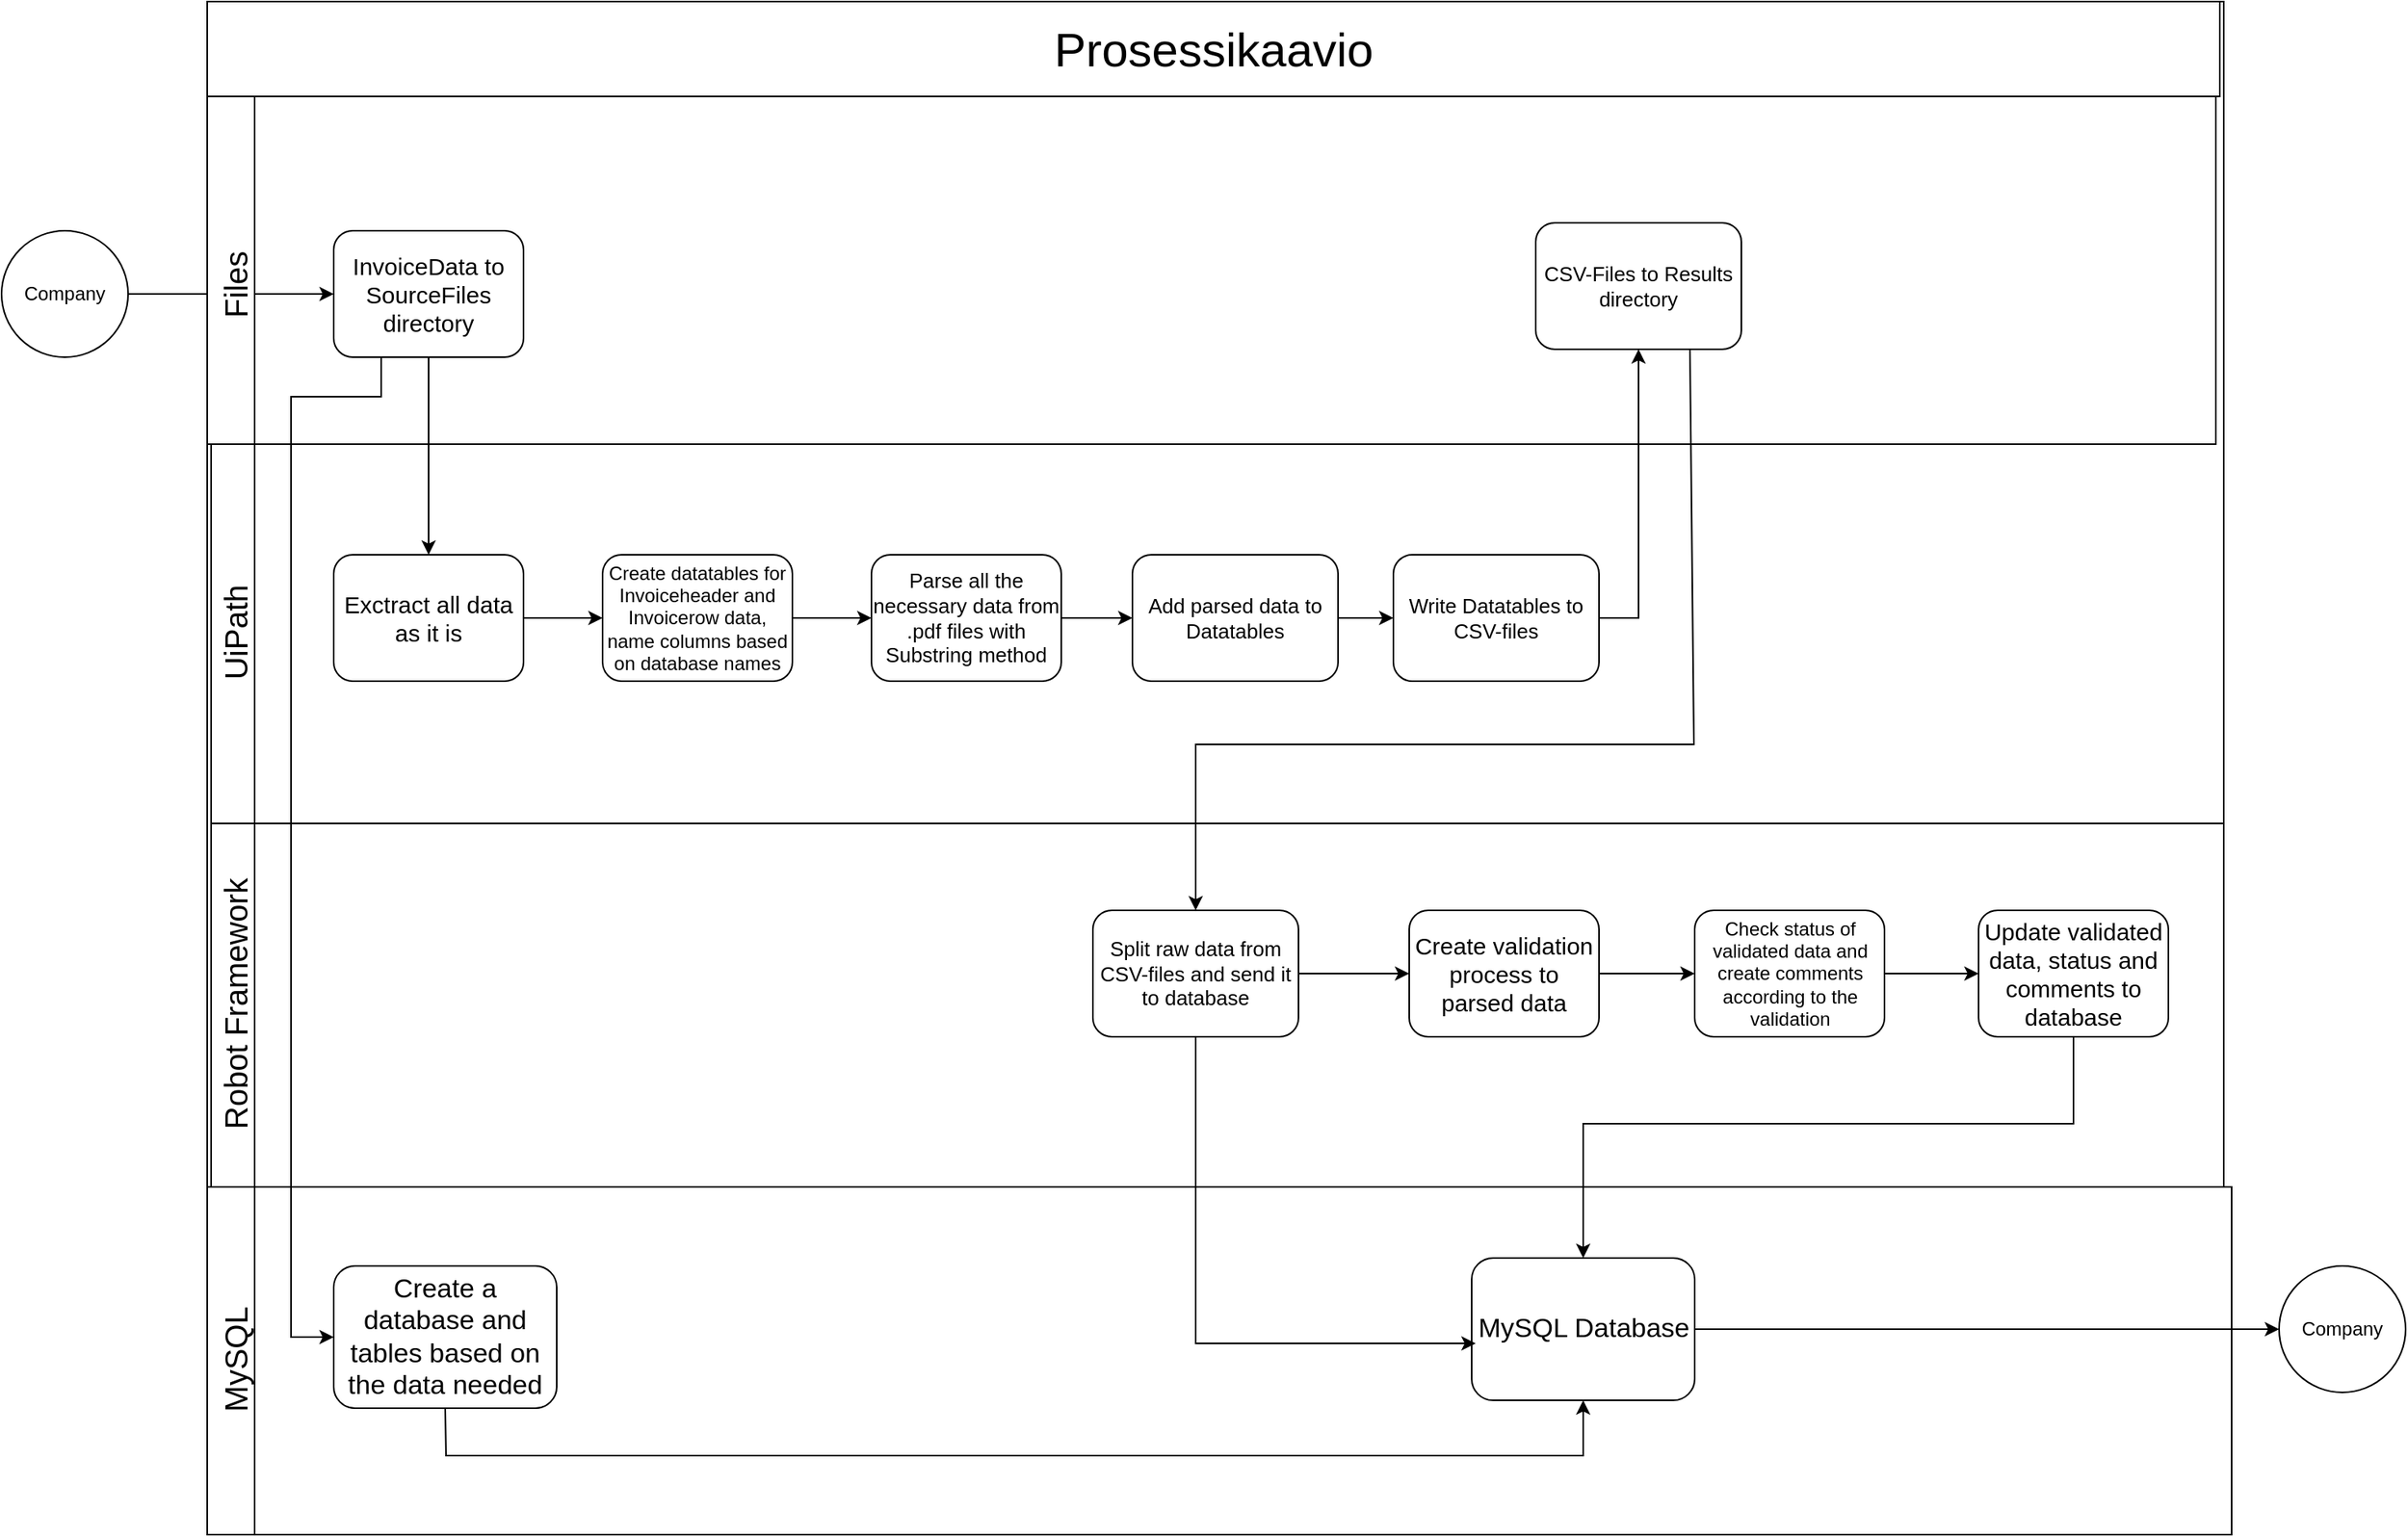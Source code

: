 <mxfile version="26.0.7">
  <diagram name="Page-1" id="A3d4FYdrrXB75YcRWw5F">
    <mxGraphModel dx="1500" dy="746" grid="1" gridSize="10" guides="1" tooltips="1" connect="1" arrows="1" fold="1" page="1" pageScale="1" pageWidth="827" pageHeight="1169" math="0" shadow="0">
      <root>
        <mxCell id="0" />
        <mxCell id="1" parent="0" />
        <mxCell id="RAeNe3XWdYtbtNCCi8Cj-2" value="" style="rounded=0;whiteSpace=wrap;html=1;" parent="1" vertex="1">
          <mxGeometry x="215" y="30" width="1270" height="970" as="geometry" />
        </mxCell>
        <mxCell id="RAeNe3XWdYtbtNCCi8Cj-3" value="" style="whiteSpace=wrap;html=1;" parent="1" vertex="1">
          <mxGeometry x="240" y="90" width="1240" height="220" as="geometry" />
        </mxCell>
        <mxCell id="RAeNe3XWdYtbtNCCi8Cj-4" value="" style="shape=mxgraph.bpmn.shape;html=1;verticalLabelPosition=bottom;labelBackgroundColor=#ffffff;verticalAlign=top;perimeter=ellipsePerimeter;outline=standard;symbol=general;" parent="1" vertex="1">
          <mxGeometry x="80" y="175" width="80" height="80" as="geometry" />
        </mxCell>
        <mxCell id="RAeNe3XWdYtbtNCCi8Cj-5" value="&lt;span style=&quot;font-size: 15px;&quot;&gt;InvoiceData to SourceFiles directory&lt;/span&gt;" style="shape=ext;rounded=1;html=1;whiteSpace=wrap;" parent="1" vertex="1">
          <mxGeometry x="290" y="175" width="120" height="80" as="geometry" />
        </mxCell>
        <mxCell id="RAeNe3XWdYtbtNCCi8Cj-7" value="&lt;font style=&quot;font-size: 15px;&quot;&gt;Exctract all data as it is&lt;/font&gt;" style="shape=ext;rounded=1;html=1;whiteSpace=wrap;" parent="1" vertex="1">
          <mxGeometry x="290" y="380" width="120" height="80" as="geometry" />
        </mxCell>
        <mxCell id="RAeNe3XWdYtbtNCCi8Cj-9" style="edgeStyle=orthogonalEdgeStyle;rounded=0;html=1;jettySize=auto;orthogonalLoop=1;" parent="1" source="RAeNe3XWdYtbtNCCi8Cj-4" target="RAeNe3XWdYtbtNCCi8Cj-5" edge="1">
          <mxGeometry relative="1" as="geometry" />
        </mxCell>
        <mxCell id="RAeNe3XWdYtbtNCCi8Cj-10" style="edgeStyle=orthogonalEdgeStyle;rounded=0;html=1;jettySize=auto;orthogonalLoop=1;" parent="1" source="RAeNe3XWdYtbtNCCi8Cj-5" target="RAeNe3XWdYtbtNCCi8Cj-7" edge="1">
          <mxGeometry relative="1" as="geometry" />
        </mxCell>
        <mxCell id="RAeNe3XWdYtbtNCCi8Cj-11" value="&lt;font style=&quot;font-size: 30px;&quot;&gt;Prosessikaavio&lt;/font&gt;" style="whiteSpace=wrap;html=1;" parent="1" vertex="1">
          <mxGeometry x="210" y="30" width="1272.5" height="60" as="geometry" />
        </mxCell>
        <mxCell id="RAeNe3XWdYtbtNCCi8Cj-12" value="" style="whiteSpace=wrap;html=1;" parent="1" vertex="1">
          <mxGeometry x="210" y="90" width="30" height="910" as="geometry" />
        </mxCell>
        <mxCell id="RAeNe3XWdYtbtNCCi8Cj-13" value="" style="whiteSpace=wrap;html=1;direction=south;" parent="1" vertex="1">
          <mxGeometry x="210" y="90" width="30" height="220" as="geometry" />
        </mxCell>
        <mxCell id="RAeNe3XWdYtbtNCCi8Cj-14" value="" style="whiteSpace=wrap;html=1;direction=south;" parent="1" vertex="1">
          <mxGeometry x="212.5" y="310" width="27.5" height="240" as="geometry" />
        </mxCell>
        <mxCell id="RAeNe3XWdYtbtNCCi8Cj-15" value="" style="whiteSpace=wrap;html=1;direction=south;" parent="1" vertex="1">
          <mxGeometry x="212.5" y="550" width="30" height="230" as="geometry" />
        </mxCell>
        <mxCell id="sWm8XxPB1G-L64CrZ-kh-26" value="" style="edgeStyle=orthogonalEdgeStyle;rounded=0;orthogonalLoop=1;jettySize=auto;html=1;" edge="1" parent="1" source="RAeNe3XWdYtbtNCCi8Cj-16" target="sWm8XxPB1G-L64CrZ-kh-18">
          <mxGeometry relative="1" as="geometry" />
        </mxCell>
        <mxCell id="RAeNe3XWdYtbtNCCi8Cj-16" value="" style="whiteSpace=wrap;html=1;direction=south;" parent="1" vertex="1">
          <mxGeometry x="210" y="780" width="30" height="220" as="geometry" />
        </mxCell>
        <mxCell id="RAeNe3XWdYtbtNCCi8Cj-17" value="&lt;font style=&quot;font-size: 20px;&quot;&gt;Files&lt;/font&gt;" style="text;html=1;align=center;verticalAlign=middle;resizable=0;points=[];autosize=1;strokeColor=none;fillColor=none;rotation=270;" parent="1" vertex="1">
          <mxGeometry x="192.5" y="190" width="70" height="40" as="geometry" />
        </mxCell>
        <mxCell id="RAeNe3XWdYtbtNCCi8Cj-18" value="&lt;font style=&quot;font-size: 20px;&quot;&gt;UiPath&lt;/font&gt;" style="text;html=1;align=center;verticalAlign=middle;resizable=0;points=[];autosize=1;strokeColor=none;fillColor=none;rotation=270;" parent="1" vertex="1">
          <mxGeometry x="187.5" y="410" width="80" height="40" as="geometry" />
        </mxCell>
        <mxCell id="RAeNe3XWdYtbtNCCi8Cj-19" value="&lt;font style=&quot;font-size: 20px;&quot;&gt;Robot Framework&lt;/font&gt;" style="text;html=1;align=center;verticalAlign=middle;resizable=0;points=[];autosize=1;strokeColor=none;fillColor=none;rotation=270;" parent="1" vertex="1">
          <mxGeometry x="137.5" y="645" width="180" height="40" as="geometry" />
        </mxCell>
        <mxCell id="RAeNe3XWdYtbtNCCi8Cj-20" value="&lt;font style=&quot;font-size: 20px;&quot;&gt;MySQL&lt;/font&gt;" style="text;html=1;align=center;verticalAlign=middle;resizable=0;points=[];autosize=1;strokeColor=none;fillColor=none;rotation=270;" parent="1" vertex="1">
          <mxGeometry x="182.5" y="870" width="90" height="40" as="geometry" />
        </mxCell>
        <mxCell id="RAeNe3XWdYtbtNCCi8Cj-21" value="" style="whiteSpace=wrap;html=1;" parent="1" vertex="1">
          <mxGeometry x="240" y="550" width="1245" height="260" as="geometry" />
        </mxCell>
        <mxCell id="RAeNe3XWdYtbtNCCi8Cj-22" value="" style="edgeStyle=orthogonalEdgeStyle;rounded=0;orthogonalLoop=1;jettySize=auto;html=1;entryX=0;entryY=0.5;entryDx=0;entryDy=0;" parent="1" source="RAeNe3XWdYtbtNCCi8Cj-23" edge="1" target="sWm8XxPB1G-L64CrZ-kh-23">
          <mxGeometry relative="1" as="geometry">
            <mxPoint x="785" y="420" as="targetPoint" />
          </mxGeometry>
        </mxCell>
        <mxCell id="RAeNe3XWdYtbtNCCi8Cj-23" value="&lt;font style=&quot;font-size: 13px;&quot;&gt;Parse all the necessary data from .pdf files with Substring method&lt;/font&gt;" style="shape=ext;rounded=1;html=1;whiteSpace=wrap;" parent="1" vertex="1">
          <mxGeometry x="630" y="380" width="120" height="80" as="geometry" />
        </mxCell>
        <mxCell id="RAeNe3XWdYtbtNCCi8Cj-24" value="" style="whiteSpace=wrap;html=1;" parent="1" vertex="1">
          <mxGeometry x="240" y="780" width="1250" height="220" as="geometry" />
        </mxCell>
        <mxCell id="RAeNe3XWdYtbtNCCi8Cj-27" value="" style="edgeStyle=orthogonalEdgeStyle;rounded=0;orthogonalLoop=1;jettySize=auto;html=1;" parent="1" source="RAeNe3XWdYtbtNCCi8Cj-28" target="RAeNe3XWdYtbtNCCi8Cj-30" edge="1">
          <mxGeometry relative="1" as="geometry" />
        </mxCell>
        <mxCell id="RAeNe3XWdYtbtNCCi8Cj-30" value="Company" style="ellipse;whiteSpace=wrap;html=1;rounded=1;" parent="1" vertex="1">
          <mxGeometry x="1520" y="830" width="80" height="80" as="geometry" />
        </mxCell>
        <mxCell id="RAeNe3XWdYtbtNCCi8Cj-39" value="&lt;span style=&quot;font-size: 13px;&quot;&gt;Write Datatables to CSV-files&lt;/span&gt;" style="rounded=1;whiteSpace=wrap;html=1;fillColor=#FFFFFF;" parent="1" vertex="1">
          <mxGeometry x="960" y="380" width="130" height="80" as="geometry" />
        </mxCell>
        <mxCell id="RAeNe3XWdYtbtNCCi8Cj-45" value="&lt;span style=&quot;font-size: 15px;&quot;&gt;Update validated data, status and comments to database&lt;/span&gt;" style="html=1;whiteSpace=wrap;rounded=1;" parent="1" vertex="1">
          <mxGeometry x="1330" y="605" width="120" height="80" as="geometry" />
        </mxCell>
        <mxCell id="RAeNe3XWdYtbtNCCi8Cj-28" value="&lt;span style=&quot;font-size: 17px;&quot;&gt;MySQL Database&lt;/span&gt;" style="html=1;whiteSpace=wrap;rounded=1;" parent="1" vertex="1">
          <mxGeometry x="1009.5" y="825" width="141" height="90" as="geometry" />
        </mxCell>
        <mxCell id="sWm8XxPB1G-L64CrZ-kh-1" value="Company" style="text;html=1;align=center;verticalAlign=middle;whiteSpace=wrap;rounded=0;" vertex="1" parent="1">
          <mxGeometry x="90" y="200" width="60" height="30" as="geometry" />
        </mxCell>
        <mxCell id="sWm8XxPB1G-L64CrZ-kh-2" value="&lt;font style=&quot;font-size: 13px;&quot;&gt;CSV-Files to Results directory&lt;/font&gt;" style="rounded=1;whiteSpace=wrap;html=1;fillColor=#FFFFFF;" vertex="1" parent="1">
          <mxGeometry x="1050" y="170" width="130" height="80" as="geometry" />
        </mxCell>
        <mxCell id="sWm8XxPB1G-L64CrZ-kh-5" value="" style="endArrow=classic;html=1;rounded=0;exitX=1;exitY=0.5;exitDx=0;exitDy=0;entryX=0.5;entryY=1;entryDx=0;entryDy=0;" edge="1" parent="1" source="RAeNe3XWdYtbtNCCi8Cj-39" target="sWm8XxPB1G-L64CrZ-kh-2">
          <mxGeometry width="50" height="50" relative="1" as="geometry">
            <mxPoint x="1010" y="420" as="sourcePoint" />
            <mxPoint x="1083" y="250" as="targetPoint" />
            <Array as="points">
              <mxPoint x="1115" y="420" />
            </Array>
          </mxGeometry>
        </mxCell>
        <mxCell id="RAeNe3XWdYtbtNCCi8Cj-25" value="&lt;span style=&quot;font-size: 15px;&quot;&gt;Create validation process to parsed data&lt;/span&gt;" style="html=1;whiteSpace=wrap;rounded=1;" parent="1" vertex="1">
          <mxGeometry x="970" y="605" width="120" height="80" as="geometry" />
        </mxCell>
        <mxCell id="sWm8XxPB1G-L64CrZ-kh-7" value="&lt;font style=&quot;font-size: 13px;&quot;&gt;Split raw data from CSV-files and send it to database&lt;/font&gt;" style="rounded=1;whiteSpace=wrap;html=1;fillColor=#FFFFFF;" vertex="1" parent="1">
          <mxGeometry x="770" y="605" width="130" height="80" as="geometry" />
        </mxCell>
        <mxCell id="sWm8XxPB1G-L64CrZ-kh-8" value="" style="endArrow=classic;html=1;rounded=0;entryX=0.5;entryY=0;entryDx=0;entryDy=0;exitX=0.75;exitY=1;exitDx=0;exitDy=0;" edge="1" parent="1" source="sWm8XxPB1G-L64CrZ-kh-2" target="sWm8XxPB1G-L64CrZ-kh-7">
          <mxGeometry width="50" height="50" relative="1" as="geometry">
            <mxPoint x="940" y="520" as="sourcePoint" />
            <mxPoint x="990" y="470" as="targetPoint" />
            <Array as="points">
              <mxPoint x="1150" y="500" />
              <mxPoint x="835" y="500" />
            </Array>
          </mxGeometry>
        </mxCell>
        <mxCell id="sWm8XxPB1G-L64CrZ-kh-10" value="" style="endArrow=classic;html=1;rounded=0;entryX=0;entryY=0.5;entryDx=0;entryDy=0;exitX=1;exitY=0.5;exitDx=0;exitDy=0;" edge="1" parent="1" source="sWm8XxPB1G-L64CrZ-kh-7" target="RAeNe3XWdYtbtNCCi8Cj-25">
          <mxGeometry width="50" height="50" relative="1" as="geometry">
            <mxPoint x="900" y="650" as="sourcePoint" />
            <mxPoint x="950" y="600" as="targetPoint" />
          </mxGeometry>
        </mxCell>
        <mxCell id="sWm8XxPB1G-L64CrZ-kh-11" value="" style="endArrow=classic;html=1;rounded=0;exitX=0.5;exitY=1;exitDx=0;exitDy=0;entryX=0.018;entryY=0.6;entryDx=0;entryDy=0;entryPerimeter=0;" edge="1" parent="1" source="sWm8XxPB1G-L64CrZ-kh-7" target="RAeNe3XWdYtbtNCCi8Cj-28">
          <mxGeometry width="50" height="50" relative="1" as="geometry">
            <mxPoint x="837.38" y="685" as="sourcePoint" />
            <mxPoint x="832.62" y="929.96" as="targetPoint" />
            <Array as="points">
              <mxPoint x="835" y="879" />
            </Array>
          </mxGeometry>
        </mxCell>
        <mxCell id="sWm8XxPB1G-L64CrZ-kh-12" value="&lt;font style=&quot;font-size: 12px;&quot;&gt;Check status of validated data and create comments according to the validation&lt;/font&gt;" style="html=1;whiteSpace=wrap;rounded=1;" vertex="1" parent="1">
          <mxGeometry x="1150.5" y="605" width="120" height="80" as="geometry" />
        </mxCell>
        <mxCell id="sWm8XxPB1G-L64CrZ-kh-13" value="" style="endArrow=classic;html=1;rounded=0;exitX=1;exitY=0.5;exitDx=0;exitDy=0;entryX=0;entryY=0.5;entryDx=0;entryDy=0;" edge="1" parent="1" source="RAeNe3XWdYtbtNCCi8Cj-25" target="sWm8XxPB1G-L64CrZ-kh-12">
          <mxGeometry width="50" height="50" relative="1" as="geometry">
            <mxPoint x="1130" y="760" as="sourcePoint" />
            <mxPoint x="1180" y="710" as="targetPoint" />
          </mxGeometry>
        </mxCell>
        <mxCell id="sWm8XxPB1G-L64CrZ-kh-14" value="" style="endArrow=classic;html=1;rounded=0;exitX=1;exitY=0.5;exitDx=0;exitDy=0;entryX=0;entryY=0.5;entryDx=0;entryDy=0;" edge="1" parent="1" source="sWm8XxPB1G-L64CrZ-kh-12" target="RAeNe3XWdYtbtNCCi8Cj-45">
          <mxGeometry width="50" height="50" relative="1" as="geometry">
            <mxPoint x="1020" y="780" as="sourcePoint" />
            <mxPoint x="1070" y="730" as="targetPoint" />
          </mxGeometry>
        </mxCell>
        <mxCell id="sWm8XxPB1G-L64CrZ-kh-15" value="" style="endArrow=classic;html=1;rounded=0;entryX=0.5;entryY=0;entryDx=0;entryDy=0;exitX=0.5;exitY=1;exitDx=0;exitDy=0;" edge="1" parent="1" source="RAeNe3XWdYtbtNCCi8Cj-45" target="RAeNe3XWdYtbtNCCi8Cj-28">
          <mxGeometry width="50" height="50" relative="1" as="geometry">
            <mxPoint x="1050" y="790" as="sourcePoint" />
            <mxPoint x="1100" y="740" as="targetPoint" />
            <Array as="points">
              <mxPoint x="1390" y="740" />
              <mxPoint x="1080" y="740" />
            </Array>
          </mxGeometry>
        </mxCell>
        <mxCell id="sWm8XxPB1G-L64CrZ-kh-16" value="Create datatables for Invoiceheader and Invoicerow data, name columns based on database names" style="shape=ext;rounded=1;html=1;whiteSpace=wrap;" vertex="1" parent="1">
          <mxGeometry x="460" y="380" width="120" height="80" as="geometry" />
        </mxCell>
        <mxCell id="sWm8XxPB1G-L64CrZ-kh-17" value="" style="endArrow=classic;html=1;rounded=0;entryX=0;entryY=0.5;entryDx=0;entryDy=0;" edge="1" parent="1" target="sWm8XxPB1G-L64CrZ-kh-16">
          <mxGeometry width="50" height="50" relative="1" as="geometry">
            <mxPoint x="410" y="420" as="sourcePoint" />
            <mxPoint x="460" y="370" as="targetPoint" />
          </mxGeometry>
        </mxCell>
        <mxCell id="sWm8XxPB1G-L64CrZ-kh-18" value="&lt;span style=&quot;font-size: 17px;&quot;&gt;Create a database and tables based on the data needed&lt;/span&gt;" style="html=1;whiteSpace=wrap;rounded=1;" vertex="1" parent="1">
          <mxGeometry x="290" y="830" width="141" height="90" as="geometry" />
        </mxCell>
        <mxCell id="sWm8XxPB1G-L64CrZ-kh-19" value="" style="endArrow=classic;html=1;rounded=0;entryX=0;entryY=0.5;entryDx=0;entryDy=0;exitX=0.25;exitY=1;exitDx=0;exitDy=0;" edge="1" parent="1" source="RAeNe3XWdYtbtNCCi8Cj-5" target="sWm8XxPB1G-L64CrZ-kh-18">
          <mxGeometry width="50" height="50" relative="1" as="geometry">
            <mxPoint x="262.5" y="370" as="sourcePoint" />
            <mxPoint x="312.5" y="320" as="targetPoint" />
            <Array as="points">
              <mxPoint x="320" y="280" />
              <mxPoint x="263" y="280" />
              <mxPoint x="263" y="875" />
            </Array>
          </mxGeometry>
        </mxCell>
        <mxCell id="sWm8XxPB1G-L64CrZ-kh-21" value="" style="endArrow=classic;html=1;rounded=0;entryX=0.5;entryY=1;entryDx=0;entryDy=0;exitX=0.5;exitY=1;exitDx=0;exitDy=0;" edge="1" parent="1" source="sWm8XxPB1G-L64CrZ-kh-18" target="RAeNe3XWdYtbtNCCi8Cj-28">
          <mxGeometry width="50" height="50" relative="1" as="geometry">
            <mxPoint x="630" y="710" as="sourcePoint" />
            <mxPoint x="680" y="660" as="targetPoint" />
            <Array as="points">
              <mxPoint x="361" y="950" />
              <mxPoint x="1080" y="950" />
            </Array>
          </mxGeometry>
        </mxCell>
        <mxCell id="sWm8XxPB1G-L64CrZ-kh-22" value="" style="endArrow=classic;html=1;rounded=0;exitX=1;exitY=0.5;exitDx=0;exitDy=0;entryX=0;entryY=0.5;entryDx=0;entryDy=0;" edge="1" parent="1" source="sWm8XxPB1G-L64CrZ-kh-16" target="RAeNe3XWdYtbtNCCi8Cj-23">
          <mxGeometry width="50" height="50" relative="1" as="geometry">
            <mxPoint x="590" y="390" as="sourcePoint" />
            <mxPoint x="640" y="340" as="targetPoint" />
          </mxGeometry>
        </mxCell>
        <mxCell id="sWm8XxPB1G-L64CrZ-kh-25" value="" style="edgeStyle=orthogonalEdgeStyle;rounded=0;orthogonalLoop=1;jettySize=auto;html=1;" edge="1" parent="1" source="sWm8XxPB1G-L64CrZ-kh-23" target="RAeNe3XWdYtbtNCCi8Cj-39">
          <mxGeometry relative="1" as="geometry" />
        </mxCell>
        <mxCell id="sWm8XxPB1G-L64CrZ-kh-23" value="&lt;span style=&quot;font-size: 13px;&quot;&gt;Add parsed data to Datatables&lt;/span&gt;" style="rounded=1;whiteSpace=wrap;html=1;fillColor=#FFFFFF;" vertex="1" parent="1">
          <mxGeometry x="795" y="380" width="130" height="80" as="geometry" />
        </mxCell>
      </root>
    </mxGraphModel>
  </diagram>
</mxfile>
